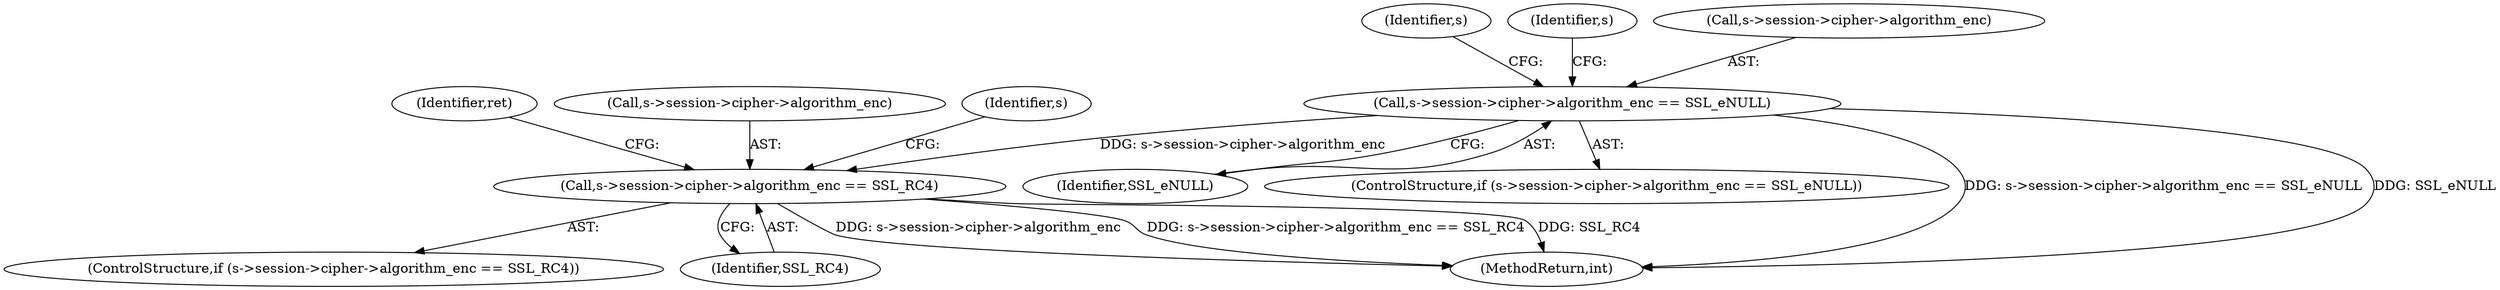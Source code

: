 digraph "0_openssl_4ad93618d26a3ea23d36ad5498ff4f59eff3a4d2_5@pointer" {
"1000397" [label="(Call,s->session->cipher->algorithm_enc == SSL_eNULL)"];
"1000414" [label="(Call,s->session->cipher->algorithm_enc == SSL_RC4)"];
"1000436" [label="(MethodReturn,int)"];
"1000413" [label="(ControlStructure,if (s->session->cipher->algorithm_enc == SSL_RC4))"];
"1000397" [label="(Call,s->session->cipher->algorithm_enc == SSL_eNULL)"];
"1000422" [label="(Identifier,SSL_RC4)"];
"1000431" [label="(Identifier,ret)"];
"1000415" [label="(Call,s->session->cipher->algorithm_enc)"];
"1000405" [label="(Identifier,SSL_eNULL)"];
"1000396" [label="(ControlStructure,if (s->session->cipher->algorithm_enc == SSL_eNULL))"];
"1000409" [label="(Identifier,s)"];
"1000426" [label="(Identifier,s)"];
"1000418" [label="(Identifier,s)"];
"1000398" [label="(Call,s->session->cipher->algorithm_enc)"];
"1000414" [label="(Call,s->session->cipher->algorithm_enc == SSL_RC4)"];
"1000397" -> "1000396"  [label="AST: "];
"1000397" -> "1000405"  [label="CFG: "];
"1000398" -> "1000397"  [label="AST: "];
"1000405" -> "1000397"  [label="AST: "];
"1000409" -> "1000397"  [label="CFG: "];
"1000418" -> "1000397"  [label="CFG: "];
"1000397" -> "1000436"  [label="DDG: s->session->cipher->algorithm_enc == SSL_eNULL"];
"1000397" -> "1000436"  [label="DDG: SSL_eNULL"];
"1000397" -> "1000414"  [label="DDG: s->session->cipher->algorithm_enc"];
"1000414" -> "1000413"  [label="AST: "];
"1000414" -> "1000422"  [label="CFG: "];
"1000415" -> "1000414"  [label="AST: "];
"1000422" -> "1000414"  [label="AST: "];
"1000426" -> "1000414"  [label="CFG: "];
"1000431" -> "1000414"  [label="CFG: "];
"1000414" -> "1000436"  [label="DDG: s->session->cipher->algorithm_enc == SSL_RC4"];
"1000414" -> "1000436"  [label="DDG: SSL_RC4"];
"1000414" -> "1000436"  [label="DDG: s->session->cipher->algorithm_enc"];
}
